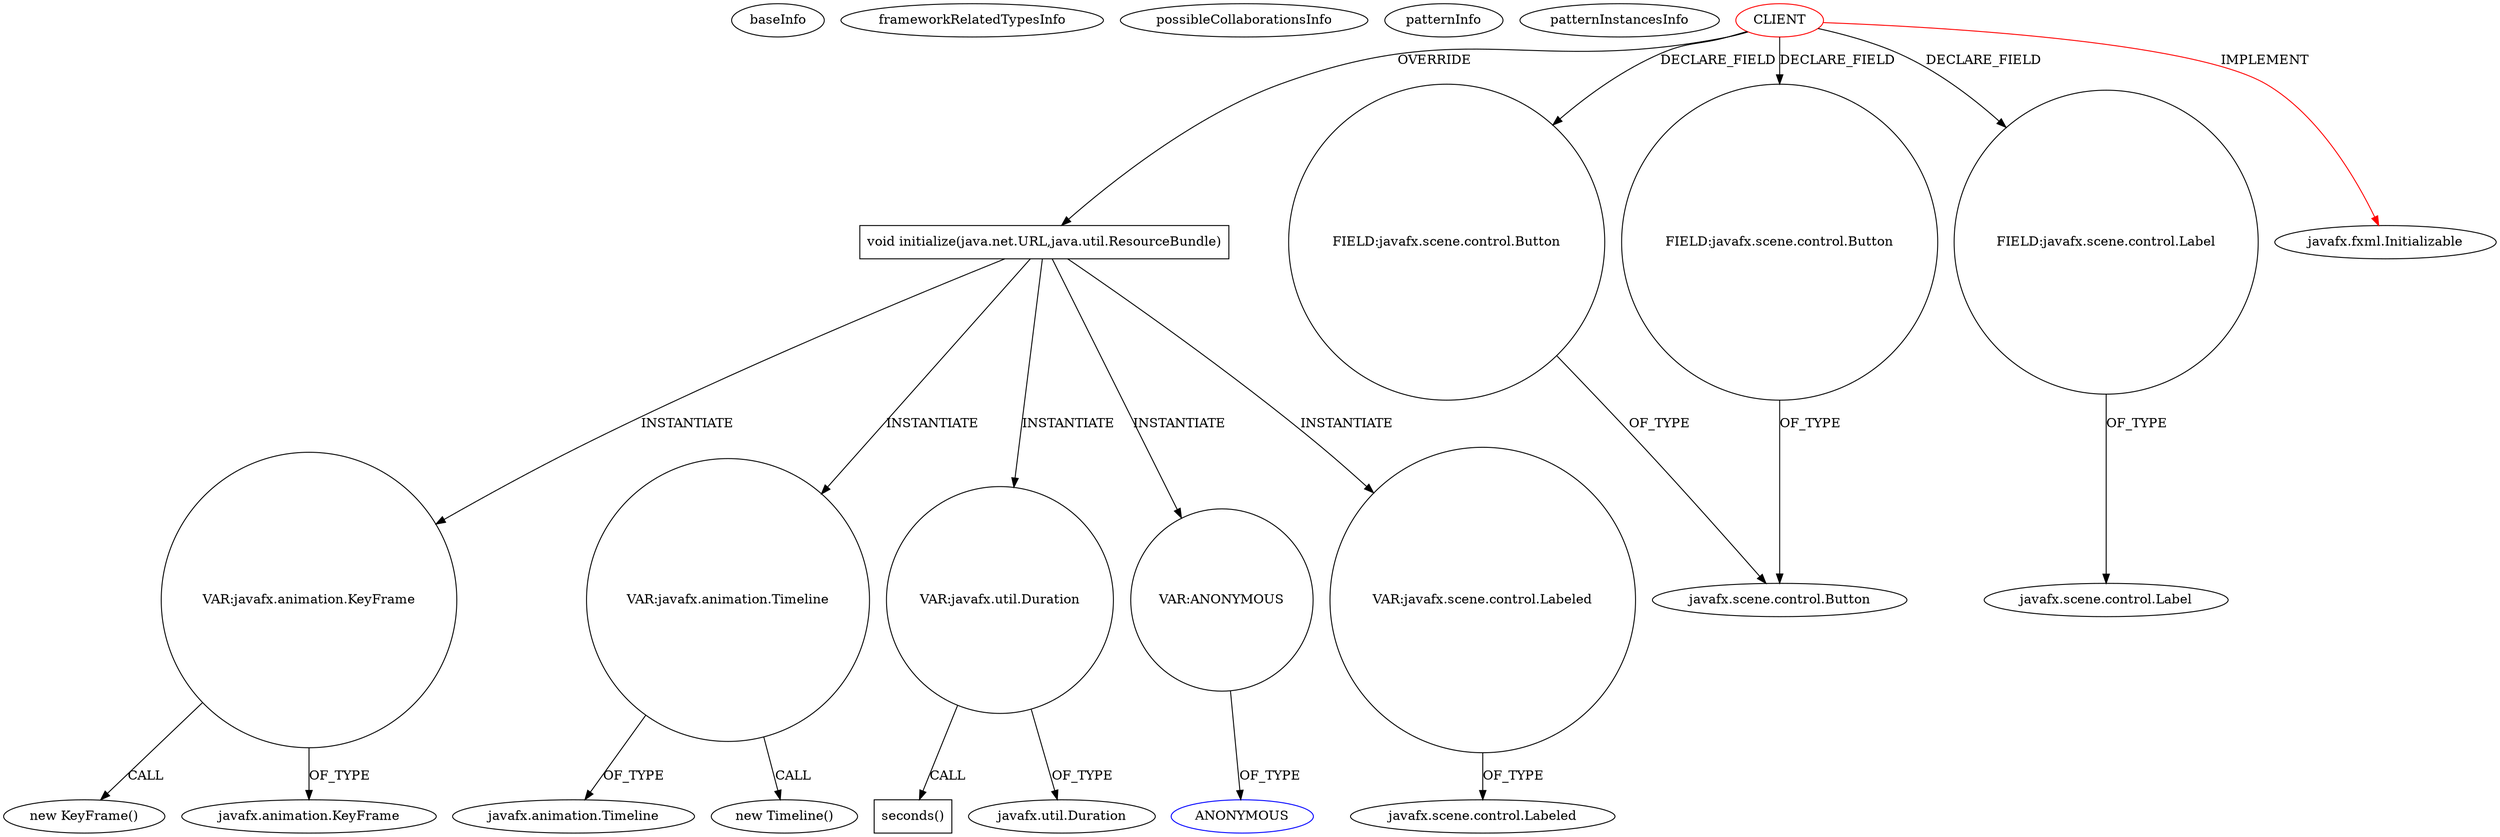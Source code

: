 digraph {
baseInfo[graphId=626,category="pattern",isAnonymous=false,possibleRelation=false]
frameworkRelatedTypesInfo[0="javafx.fxml.Initializable"]
possibleCollaborationsInfo[]
patternInfo[frequency=2.0,patternRootClient=0]
patternInstancesInfo[0="geyrix57-Proyecto_1_Bases~/geyrix57-Proyecto_1_Bases/Proyecto_1_Bases-master/src/Control/ControlLog.java~ControlLog~2710",1="bjornbil-reservatie~/bjornbil-reservatie/reservatie-master/ReservatieKommaFinal/src/be/khleuven/bjornbillen/controller/MainController.java~MainController~2178"]
47[label="new KeyFrame()",vertexType="CONSTRUCTOR_CALL",isFrameworkType=false]
48[label="VAR:javafx.animation.KeyFrame",vertexType="VARIABLE_EXPRESION",isFrameworkType=false,shape=circle]
40[label="void initialize(java.net.URL,java.util.ResourceBundle)",vertexType="OVERRIDING_METHOD_DECLARATION",isFrameworkType=false,shape=box]
42[label="VAR:javafx.animation.Timeline",vertexType="VARIABLE_EXPRESION",isFrameworkType=false,shape=circle]
0[label="CLIENT",vertexType="ROOT_CLIENT_CLASS_DECLARATION",isFrameworkType=false,color=red]
30[label="FIELD:javafx.scene.control.Button",vertexType="FIELD_DECLARATION",isFrameworkType=false,shape=circle]
20[label="FIELD:javafx.scene.control.Button",vertexType="FIELD_DECLARATION",isFrameworkType=false,shape=circle]
50[label="VAR:javafx.util.Duration",vertexType="VARIABLE_EXPRESION",isFrameworkType=false,shape=circle]
51[label="seconds()",vertexType="INSIDE_CALL",isFrameworkType=false,shape=box]
49[label="javafx.animation.KeyFrame",vertexType="FRAMEWORK_CLASS_TYPE",isFrameworkType=false]
28[label="FIELD:javafx.scene.control.Label",vertexType="FIELD_DECLARATION",isFrameworkType=false,shape=circle]
29[label="javafx.scene.control.Label",vertexType="FRAMEWORK_CLASS_TYPE",isFrameworkType=false]
21[label="javafx.scene.control.Button",vertexType="FRAMEWORK_CLASS_TYPE",isFrameworkType=false]
52[label="javafx.util.Duration",vertexType="FRAMEWORK_CLASS_TYPE",isFrameworkType=false]
39[label="javafx.animation.Timeline",vertexType="FRAMEWORK_CLASS_TYPE",isFrameworkType=false]
226[label="VAR:ANONYMOUS",vertexType="VARIABLE_EXPRESION",isFrameworkType=false,shape=circle]
227[label="ANONYMOUS",vertexType="REFERENCE_ANONYMOUS_DECLARATION",isFrameworkType=false,color=blue]
1[label="javafx.fxml.Initializable",vertexType="FRAMEWORK_INTERFACE_TYPE",isFrameworkType=false]
153[label="VAR:javafx.scene.control.Labeled",vertexType="VARIABLE_EXPRESION",isFrameworkType=false,shape=circle]
155[label="javafx.scene.control.Labeled",vertexType="FRAMEWORK_CLASS_TYPE",isFrameworkType=false]
41[label="new Timeline()",vertexType="CONSTRUCTOR_CALL",isFrameworkType=false]
40->48[label="INSTANTIATE"]
40->153[label="INSTANTIATE"]
40->50[label="INSTANTIATE"]
40->226[label="INSTANTIATE"]
40->42[label="INSTANTIATE"]
28->29[label="OF_TYPE"]
48->49[label="OF_TYPE"]
50->52[label="OF_TYPE"]
0->1[label="IMPLEMENT",color=red]
0->40[label="OVERRIDE"]
0->28[label="DECLARE_FIELD"]
42->41[label="CALL"]
226->227[label="OF_TYPE"]
48->47[label="CALL"]
0->20[label="DECLARE_FIELD"]
20->21[label="OF_TYPE"]
50->51[label="CALL"]
30->21[label="OF_TYPE"]
0->30[label="DECLARE_FIELD"]
153->155[label="OF_TYPE"]
42->39[label="OF_TYPE"]
}
